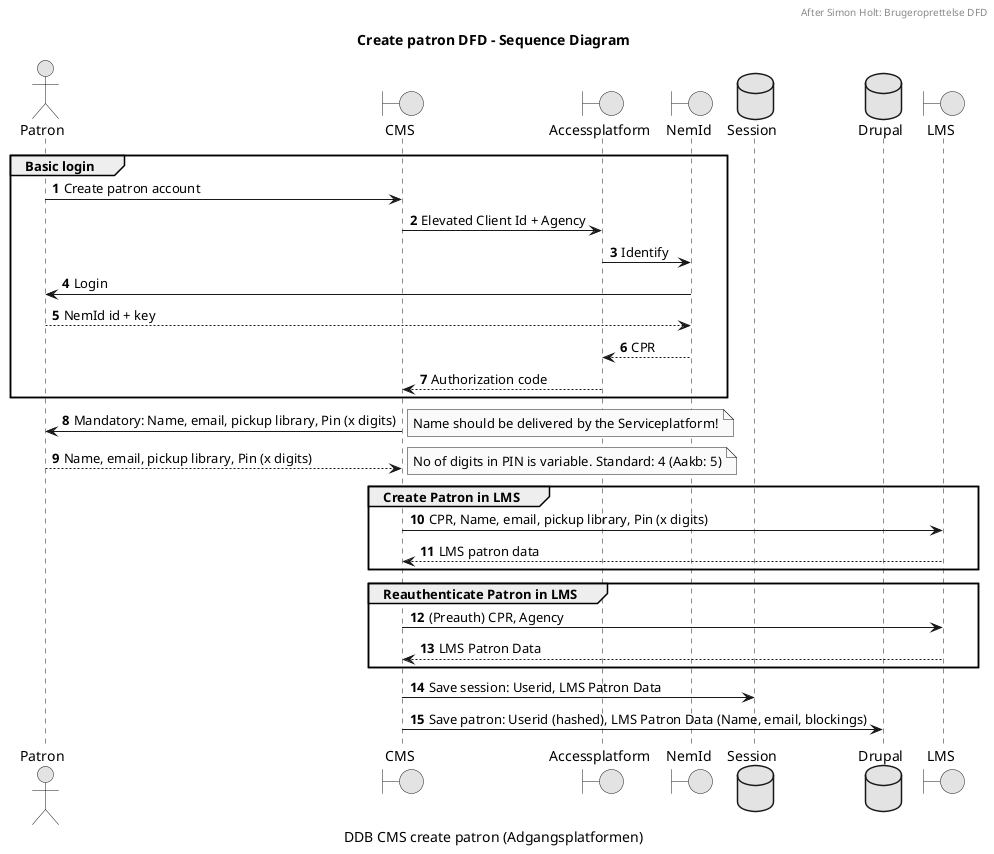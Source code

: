 @startuml
title Create patron DFD - Sequence Diagram
header After Simon Holt: Brugeroprettelse DFD
caption DDB CMS create patron (Adgangsplatformen)

' Skinparams '
skinparam monochrome true
autonumber


actor "Patron" as USER
boundary CMS
boundary Accessplatform as AP
boundary NemId as NEMID
'control "Shopping Cart" as SC
database "Session" as SESSION
database "Drupal" as DRUPAL
boundary LMS
'"Library\nManagemt\nSystem" as LMS


group Basic login

    USER -> CMS: Create patron account
    CMS -> AP: Elevated Client Id + Agency
    AP -> NEMID: Identify
    NEMID -> USER: Login
    NEMID <-- USER: NemId id + key
    AP <-- NEMID: CPR
    CMS <-- AP: Authorization code
end


    CMS -> USER: Mandatory: Name, email, pickup library, Pin (x digits)
    note right
        Name should be delivered by the Serviceplatform!
    end note
    CMS <-- USER: Name, email, pickup library, Pin (x digits)
    note right
        No of digits in PIN is variable. Standard: 4 (Aakb: 5)
    end note

group Create Patron in LMS
    CMS -> LMS: CPR, Name, email, pickup library, Pin (x digits)
    CMS <-- LMS: LMS patron data
end
group Reauthenticate Patron in LMS
    CMS -> LMS: (Preauth) CPR, Agency
    CMS <-- LMS: LMS Patron Data
end

CMS -> SESSION: Save session: Userid, LMS Patron Data
CMS -> DRUPAL: Save patron: Userid (hashed), LMS Patron Data (Name, email, blockings)

@enduml
